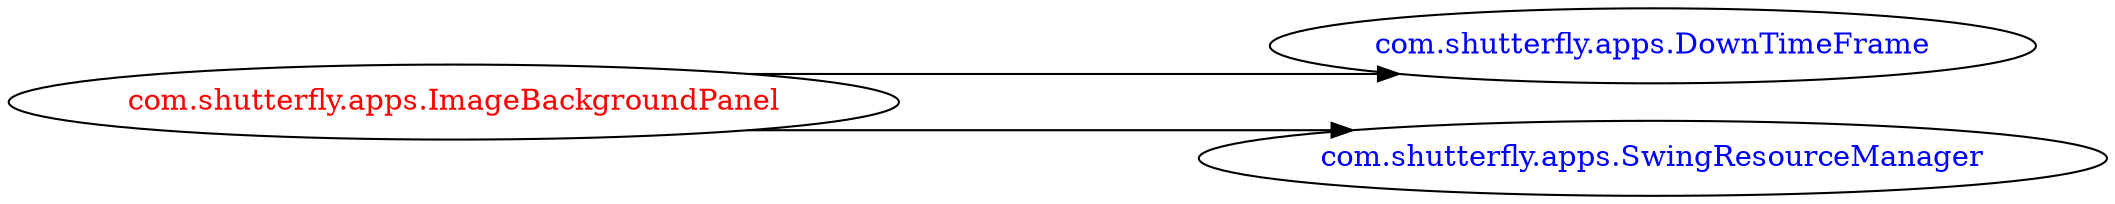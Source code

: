 digraph dependencyGraph {
 concentrate=true;
 ranksep="2.0";
 rankdir="LR"; 
 splines="ortho";
"com.shutterfly.apps.ImageBackgroundPanel" [fontcolor="red"];
"com.shutterfly.apps.DownTimeFrame" [ fontcolor="blue" ];
"com.shutterfly.apps.ImageBackgroundPanel"->"com.shutterfly.apps.DownTimeFrame";
"com.shutterfly.apps.SwingResourceManager" [ fontcolor="blue" ];
"com.shutterfly.apps.ImageBackgroundPanel"->"com.shutterfly.apps.SwingResourceManager";
}